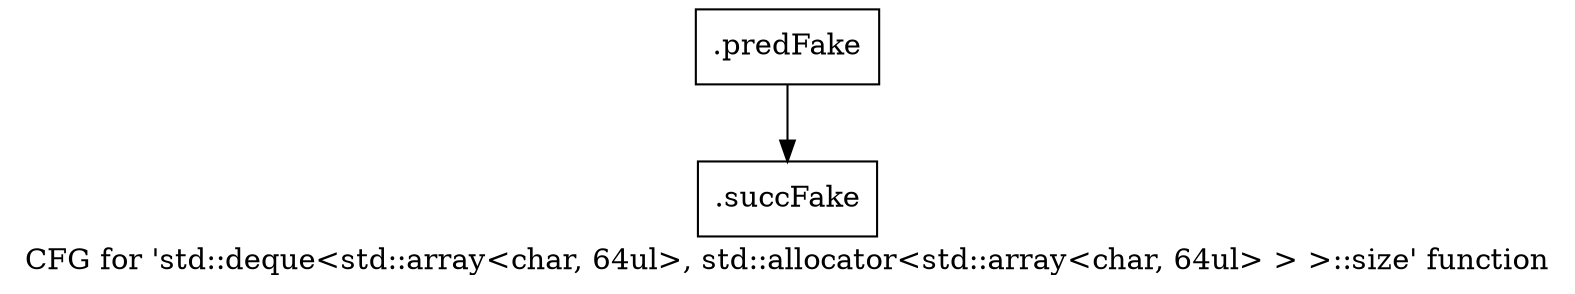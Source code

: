 digraph "CFG for 'std::deque\<std::array\<char, 64ul\>, std::allocator\<std::array\<char, 64ul\> \> \>::size' function" {
	label="CFG for 'std::deque\<std::array\<char, 64ul\>, std::allocator\<std::array\<char, 64ul\> \> \>::size' function";

	Node0x5cb0ea0 [shape=record,filename="",linenumber="",label="{.predFake}"];
	Node0x5cb0ea0 -> Node0x6152e60[ callList="" memoryops="" filename="/mnt/xilinx/Vitis_HLS/2021.2/tps/lnx64/gcc-6.2.0/lib/gcc/x86_64-pc-linux-gnu/6.2.0/../../../../include/c++/6.2.0/bits/stl_deque.h" execusionnum="1"];
	Node0x6152e60 [shape=record,filename="/mnt/xilinx/Vitis_HLS/2021.2/tps/lnx64/gcc-6.2.0/lib/gcc/x86_64-pc-linux-gnu/6.2.0/../../../../include/c++/6.2.0/bits/stl_deque.h",linenumber="1265",label="{.succFake}"];
}
